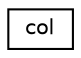 digraph "Graphical Class Hierarchy"
{
 // INTERACTIVE_SVG=YES
  edge [fontname="Helvetica",fontsize="10",labelfontname="Helvetica",labelfontsize="10"];
  node [fontname="Helvetica",fontsize="10",shape=record];
  rankdir="LR";
  Node0 [label="col",height=0.2,width=0.4,color="black", fillcolor="white", style="filled",URL="$structcol.html",tooltip="Array of columns: scanned are data[0..low-1]; labeled and unscanned data[low..up-1]; unlabeled data[u..."];
}
